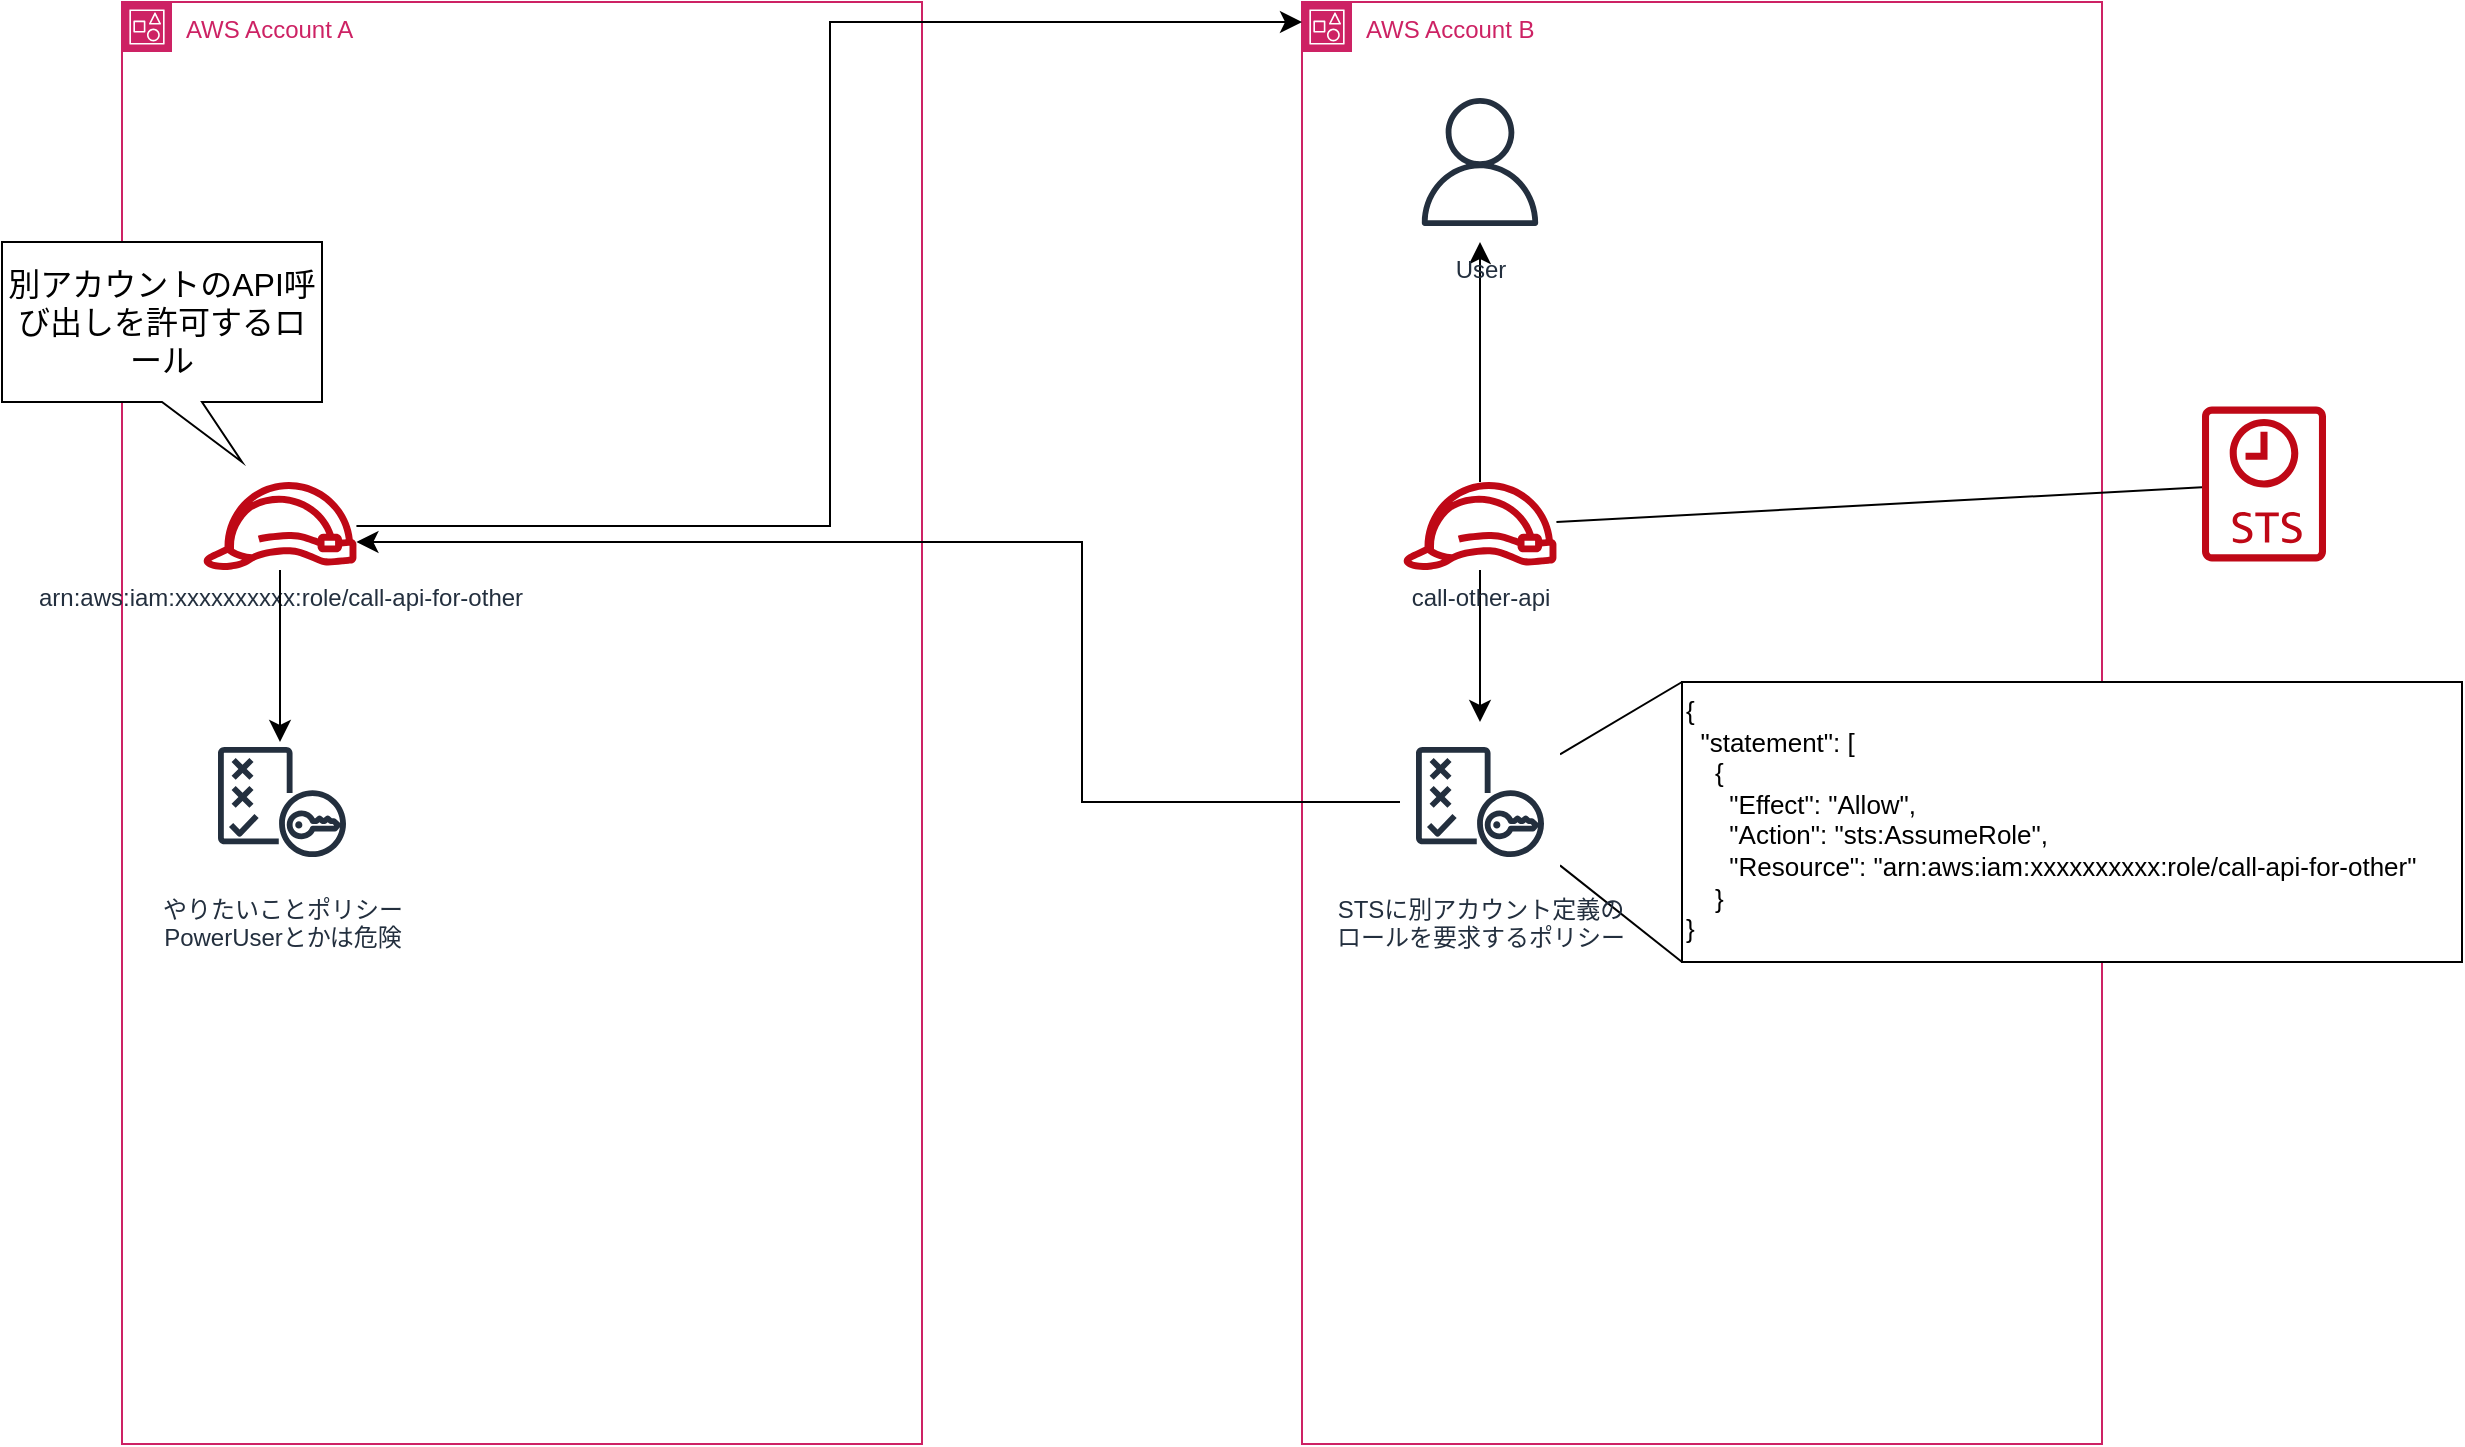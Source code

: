 <mxfile version="20.8.10" type="device"><diagram name="switch_role" id="sdu4DIUYVBGQNTe5Ogv8"><mxGraphModel dx="3103" dy="2152" grid="1" gridSize="10" guides="1" tooltips="1" connect="1" arrows="1" fold="1" page="0" pageScale="1" pageWidth="827" pageHeight="1169" math="0" shadow="0"><root><mxCell id="0"/><mxCell id="1" parent="0" visible="0"/><mxCell id="v5PgsX7D9HYj_IUztNnU-2" value="account" parent="0"/><mxCell id="v5PgsX7D9HYj_IUztNnU-3" value="AWS Account A" style="points=[[0,0],[0.25,0],[0.5,0],[0.75,0],[1,0],[1,0.25],[1,0.5],[1,0.75],[1,1],[0.75,1],[0.5,1],[0.25,1],[0,1],[0,0.75],[0,0.5],[0,0.25]];outlineConnect=0;gradientColor=none;html=1;whiteSpace=wrap;fontSize=12;fontStyle=0;container=0;pointerEvents=0;collapsible=0;recursiveResize=0;shape=mxgraph.aws4.group;grIcon=mxgraph.aws4.group_account;strokeColor=#CD2264;fillColor=none;verticalAlign=top;align=left;spacingLeft=30;fontColor=#CD2264;dashed=0;movable=1;resizable=1;rotatable=1;deletable=1;editable=1;connectable=1;" vertex="1" parent="v5PgsX7D9HYj_IUztNnU-2"><mxGeometry x="-360" y="-440" width="400" height="721" as="geometry"/></mxCell><mxCell id="v5PgsX7D9HYj_IUztNnU-4" value="AWS Account B" style="points=[[0,0],[0.25,0],[0.5,0],[0.75,0],[1,0],[1,0.25],[1,0.5],[1,0.75],[1,1],[0.75,1],[0.5,1],[0.25,1],[0,1],[0,0.75],[0,0.5],[0,0.25]];outlineConnect=0;gradientColor=none;html=1;whiteSpace=wrap;fontSize=12;fontStyle=0;container=0;pointerEvents=0;collapsible=0;recursiveResize=0;shape=mxgraph.aws4.group;grIcon=mxgraph.aws4.group_account;strokeColor=#CD2264;fillColor=none;verticalAlign=top;align=left;spacingLeft=30;fontColor=#CD2264;dashed=0;" vertex="1" parent="v5PgsX7D9HYj_IUztNnU-2"><mxGeometry x="230" y="-440" width="400" height="721" as="geometry"/></mxCell><mxCell id="v5PgsX7D9HYj_IUztNnU-5" value="iam" parent="0"/><mxCell id="v5PgsX7D9HYj_IUztNnU-7" value="" style="sketch=0;outlineConnect=0;fontColor=#232F3E;gradientColor=none;fillColor=#BF0816;strokeColor=none;dashed=0;verticalLabelPosition=bottom;verticalAlign=top;align=center;html=1;fontSize=12;fontStyle=0;aspect=fixed;pointerEvents=1;shape=mxgraph.aws4.sts_alternate;" vertex="1" parent="v5PgsX7D9HYj_IUztNnU-5"><mxGeometry x="680" y="-238" width="62" height="78" as="geometry"/></mxCell><mxCell id="v5PgsX7D9HYj_IUztNnU-10" value="別アカウントのAPI呼び出しを許可するロール" style="shape=callout;whiteSpace=wrap;html=1;perimeter=calloutPerimeter;fontSize=16;position2=0.75;" vertex="1" parent="v5PgsX7D9HYj_IUztNnU-5"><mxGeometry x="-420" y="-320" width="160" height="110" as="geometry"/></mxCell><mxCell id="v5PgsX7D9HYj_IUztNnU-32" style="edgeStyle=orthogonalEdgeStyle;rounded=0;orthogonalLoop=1;jettySize=auto;html=1;fontSize=13;endArrow=classic;endFill=1;startSize=8;endSize=8;" edge="1" parent="v5PgsX7D9HYj_IUztNnU-5" source="v5PgsX7D9HYj_IUztNnU-12" target="v5PgsX7D9HYj_IUztNnU-4"><mxGeometry relative="1" as="geometry"><Array as="points"><mxPoint x="-6" y="-178"/><mxPoint x="-6" y="-430"/></Array></mxGeometry></mxCell><mxCell id="v5PgsX7D9HYj_IUztNnU-12" value="arn:aws:iam:xxxxxxxxxx:role/call-api-for-other" style="sketch=0;outlineConnect=0;fontColor=#232F3E;gradientColor=none;fillColor=#BF0816;strokeColor=none;dashed=0;verticalLabelPosition=bottom;verticalAlign=top;align=center;html=1;fontSize=12;fontStyle=0;aspect=fixed;pointerEvents=1;shape=mxgraph.aws4.role;" vertex="1" parent="v5PgsX7D9HYj_IUztNnU-5"><mxGeometry x="-320" y="-200" width="78" height="44" as="geometry"/></mxCell><mxCell id="v5PgsX7D9HYj_IUztNnU-15" value="やりたいことポリシー&lt;br&gt;PowerUserとかは危険" style="sketch=0;outlineConnect=0;fontColor=#232F3E;gradientColor=none;strokeColor=#232F3E;fillColor=#ffffff;dashed=0;verticalLabelPosition=bottom;verticalAlign=top;align=center;html=1;fontSize=12;fontStyle=0;aspect=fixed;shape=mxgraph.aws4.resourceIcon;resIcon=mxgraph.aws4.policy;movable=1;resizable=1;rotatable=1;deletable=1;editable=1;connectable=1;" vertex="1" parent="v5PgsX7D9HYj_IUztNnU-5"><mxGeometry x="-320" y="-80" width="80" height="80" as="geometry"/></mxCell><mxCell id="v5PgsX7D9HYj_IUztNnU-17" style="edgeStyle=none;curved=1;rounded=0;orthogonalLoop=1;jettySize=auto;html=1;fontSize=12;startSize=8;endSize=8;" edge="1" parent="v5PgsX7D9HYj_IUztNnU-5" source="v5PgsX7D9HYj_IUztNnU-12"><mxGeometry relative="1" as="geometry"><mxPoint x="-281" y="-70" as="targetPoint"/></mxGeometry></mxCell><mxCell id="v5PgsX7D9HYj_IUztNnU-21" style="edgeStyle=none;curved=1;rounded=0;orthogonalLoop=1;jettySize=auto;html=1;fontSize=12;startSize=8;endSize=8;" edge="1" parent="v5PgsX7D9HYj_IUztNnU-5" source="v5PgsX7D9HYj_IUztNnU-19" target="v5PgsX7D9HYj_IUztNnU-20"><mxGeometry relative="1" as="geometry"/></mxCell><mxCell id="v5PgsX7D9HYj_IUztNnU-25" style="edgeStyle=none;curved=1;rounded=0;orthogonalLoop=1;jettySize=auto;html=1;fontSize=13;endArrow=none;endFill=0;startSize=8;endSize=8;" edge="1" parent="v5PgsX7D9HYj_IUztNnU-5" source="v5PgsX7D9HYj_IUztNnU-19" target="v5PgsX7D9HYj_IUztNnU-7"><mxGeometry relative="1" as="geometry"/></mxCell><mxCell id="v5PgsX7D9HYj_IUztNnU-28" style="edgeStyle=none;curved=1;rounded=0;orthogonalLoop=1;jettySize=auto;html=1;fontSize=13;endArrow=classic;endFill=1;startSize=8;endSize=8;" edge="1" parent="v5PgsX7D9HYj_IUztNnU-5" source="v5PgsX7D9HYj_IUztNnU-19" target="v5PgsX7D9HYj_IUztNnU-26"><mxGeometry relative="1" as="geometry"/></mxCell><mxCell id="v5PgsX7D9HYj_IUztNnU-19" value="call-other-api" style="sketch=0;outlineConnect=0;fontColor=#232F3E;gradientColor=none;fillColor=#BF0816;strokeColor=none;dashed=0;verticalLabelPosition=bottom;verticalAlign=top;align=center;html=1;fontSize=12;fontStyle=0;aspect=fixed;pointerEvents=1;shape=mxgraph.aws4.role;" vertex="1" parent="v5PgsX7D9HYj_IUztNnU-5"><mxGeometry x="280" y="-200" width="78" height="44" as="geometry"/></mxCell><mxCell id="v5PgsX7D9HYj_IUztNnU-23" style="edgeStyle=none;curved=1;rounded=0;orthogonalLoop=1;jettySize=auto;html=1;entryX=0;entryY=0;entryDx=0;entryDy=0;fontSize=13;startSize=8;endSize=8;endArrow=none;endFill=0;" edge="1" parent="v5PgsX7D9HYj_IUztNnU-5" source="v5PgsX7D9HYj_IUztNnU-20" target="v5PgsX7D9HYj_IUztNnU-22"><mxGeometry relative="1" as="geometry"/></mxCell><mxCell id="v5PgsX7D9HYj_IUztNnU-24" style="edgeStyle=none;curved=1;rounded=0;orthogonalLoop=1;jettySize=auto;html=1;entryX=0;entryY=1;entryDx=0;entryDy=0;fontSize=13;startSize=8;endSize=8;endArrow=none;endFill=0;" edge="1" parent="v5PgsX7D9HYj_IUztNnU-5" source="v5PgsX7D9HYj_IUztNnU-20" target="v5PgsX7D9HYj_IUztNnU-22"><mxGeometry relative="1" as="geometry"/></mxCell><mxCell id="v5PgsX7D9HYj_IUztNnU-31" style="edgeStyle=orthogonalEdgeStyle;rounded=0;orthogonalLoop=1;jettySize=auto;html=1;fontSize=13;endArrow=classic;endFill=1;startSize=8;endSize=8;" edge="1" parent="v5PgsX7D9HYj_IUztNnU-5" source="v5PgsX7D9HYj_IUztNnU-20" target="v5PgsX7D9HYj_IUztNnU-12"><mxGeometry relative="1" as="geometry"><Array as="points"><mxPoint x="120" y="-40"/><mxPoint x="120" y="-170"/></Array></mxGeometry></mxCell><mxCell id="v5PgsX7D9HYj_IUztNnU-20" value="STSに別アカウント定義の&lt;br&gt;ロールを要求するポリシー" style="sketch=0;outlineConnect=0;fontColor=#232F3E;gradientColor=none;strokeColor=#232F3E;fillColor=#ffffff;dashed=0;verticalLabelPosition=bottom;verticalAlign=top;align=center;html=1;fontSize=12;fontStyle=0;aspect=fixed;shape=mxgraph.aws4.resourceIcon;resIcon=mxgraph.aws4.policy;movable=1;resizable=1;rotatable=1;deletable=1;editable=1;connectable=1;" vertex="1" parent="v5PgsX7D9HYj_IUztNnU-5"><mxGeometry x="279" y="-80" width="80" height="80" as="geometry"/></mxCell><mxCell id="v5PgsX7D9HYj_IUztNnU-22" value="{&#10;  &quot;statement&quot;: [&#10;    {&#10;      &quot;Effect&quot;: &quot;Allow&quot;,&#10;      &quot;Action&quot;: &quot;sts:AssumeRole&quot;,&#10;      &quot;Resource&quot;: &quot;arn:aws:iam:xxxxxxxxxx:role/call-api-for-other&quot;&#10;    }&#10;}" style="rounded=0;fontSize=13;align=left;verticalAlign=top;textDirection=ltr;whiteSpace=wrap;" vertex="1" parent="v5PgsX7D9HYj_IUztNnU-5"><mxGeometry x="420" y="-100" width="390" height="140" as="geometry"/></mxCell><mxCell id="v5PgsX7D9HYj_IUztNnU-26" value="User" style="sketch=0;outlineConnect=0;fontColor=#232F3E;gradientColor=none;strokeColor=#232F3E;fillColor=#ffffff;dashed=0;verticalLabelPosition=bottom;verticalAlign=top;align=center;html=1;fontSize=12;fontStyle=0;aspect=fixed;shape=mxgraph.aws4.resourceIcon;resIcon=mxgraph.aws4.user;" vertex="1" parent="v5PgsX7D9HYj_IUztNnU-5"><mxGeometry x="279" y="-400" width="80" height="80" as="geometry"/></mxCell></root></mxGraphModel></diagram></mxfile>